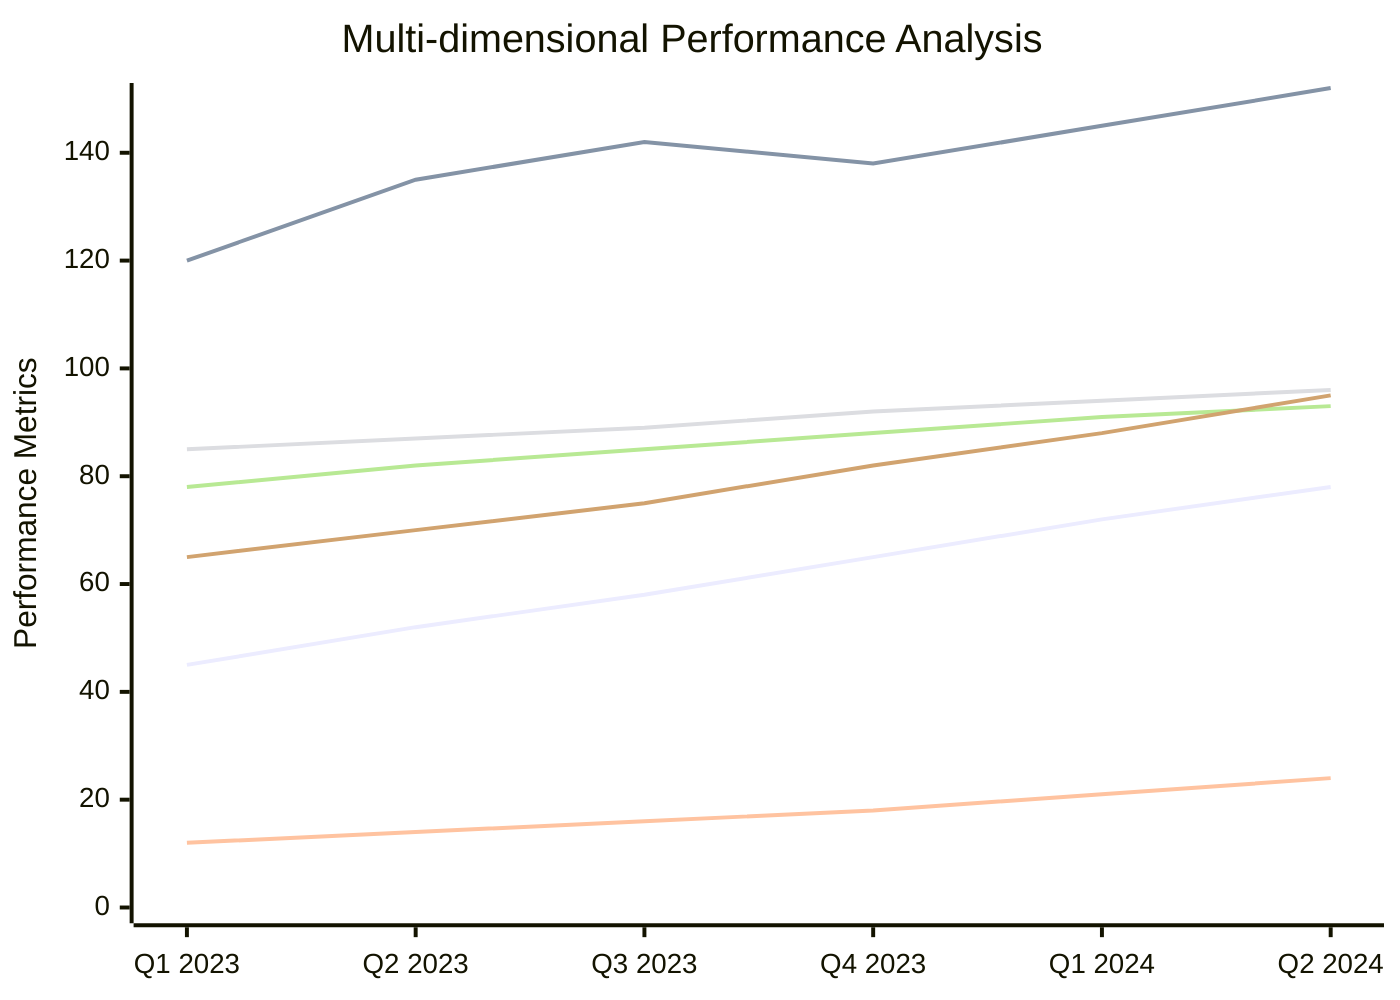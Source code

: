 xychart-beta
    title "Multi-dimensional Performance Analysis"
    x-axis ["Q1 2023", "Q2 2023", "Q3 2023", "Q4 2023", "Q1 2024", "Q2 2024"]
    y-axis "Performance Metrics" 0 --> 150
    
    line "Revenue (in millions)" [45, 52, 58, 65, 72, 78]
    line "Customer Acquisition" [120, 135, 142, 138, 145, 152]
    line "Market Share %" [12, 14, 16, 18, 21, 24]
    line "Customer Satisfaction" [85, 87, 89, 92, 94, 96]
    line "Employee Engagement" [78, 82, 85, 88, 91, 93]
    line "Operational Efficiency" [65, 70, 75, 82, 88, 95]